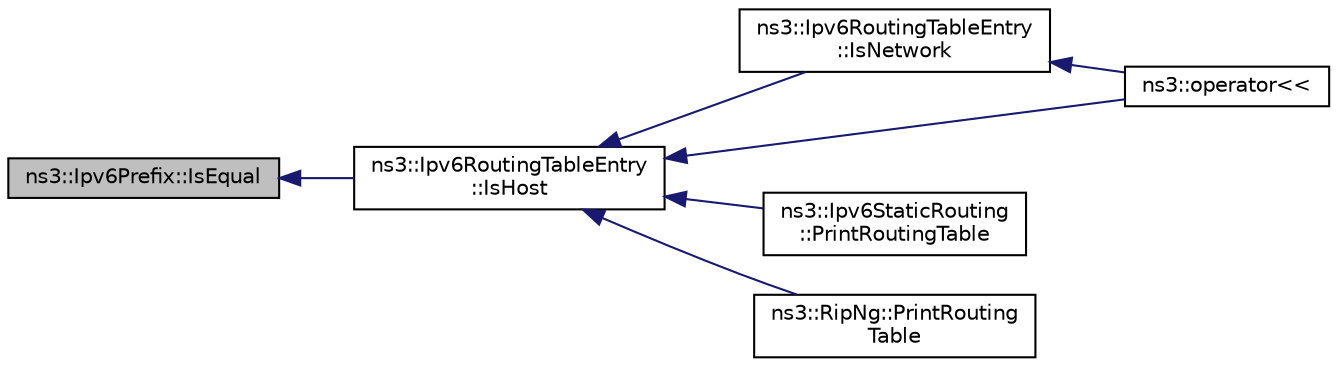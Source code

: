 digraph "ns3::Ipv6Prefix::IsEqual"
{
  edge [fontname="Helvetica",fontsize="10",labelfontname="Helvetica",labelfontsize="10"];
  node [fontname="Helvetica",fontsize="10",shape=record];
  rankdir="LR";
  Node1 [label="ns3::Ipv6Prefix::IsEqual",height=0.2,width=0.4,color="black", fillcolor="grey75", style="filled", fontcolor="black"];
  Node1 -> Node2 [dir="back",color="midnightblue",fontsize="10",style="solid"];
  Node2 [label="ns3::Ipv6RoutingTableEntry\l::IsHost",height=0.2,width=0.4,color="black", fillcolor="white", style="filled",URL="$d8/d6d/classns3_1_1Ipv6RoutingTableEntry.html#ae97551798a8f4e58b7afe06121765666",tooltip="Is the route entry correspond to a host ? "];
  Node2 -> Node3 [dir="back",color="midnightblue",fontsize="10",style="solid"];
  Node3 [label="ns3::Ipv6RoutingTableEntry\l::IsNetwork",height=0.2,width=0.4,color="black", fillcolor="white", style="filled",URL="$d8/d6d/classns3_1_1Ipv6RoutingTableEntry.html#a180aec65e5415d2d9efa35b5cc9ec8e3",tooltip="Is the route entry correspond to a network ? "];
  Node3 -> Node4 [dir="back",color="midnightblue",fontsize="10",style="solid"];
  Node4 [label="ns3::operator\<\<",height=0.2,width=0.4,color="black", fillcolor="white", style="filled",URL="$d7/d2e/namespacens3.html#a05b3b1fa4697bd3d0e38436243095888",tooltip="Stream insertion operator. "];
  Node2 -> Node4 [dir="back",color="midnightblue",fontsize="10",style="solid"];
  Node2 -> Node5 [dir="back",color="midnightblue",fontsize="10",style="solid"];
  Node5 [label="ns3::Ipv6StaticRouting\l::PrintRoutingTable",height=0.2,width=0.4,color="black", fillcolor="white", style="filled",URL="$dc/df9/classns3_1_1Ipv6StaticRouting.html#a39ea5334065001c093c8165d6a282550",tooltip="Print the Routing Table entries. "];
  Node2 -> Node6 [dir="back",color="midnightblue",fontsize="10",style="solid"];
  Node6 [label="ns3::RipNg::PrintRouting\lTable",height=0.2,width=0.4,color="black", fillcolor="white", style="filled",URL="$da/d75/classns3_1_1RipNg.html#aec30027ca8085a46d680b98291e27480",tooltip="Print the Routing Table entries. "];
}
